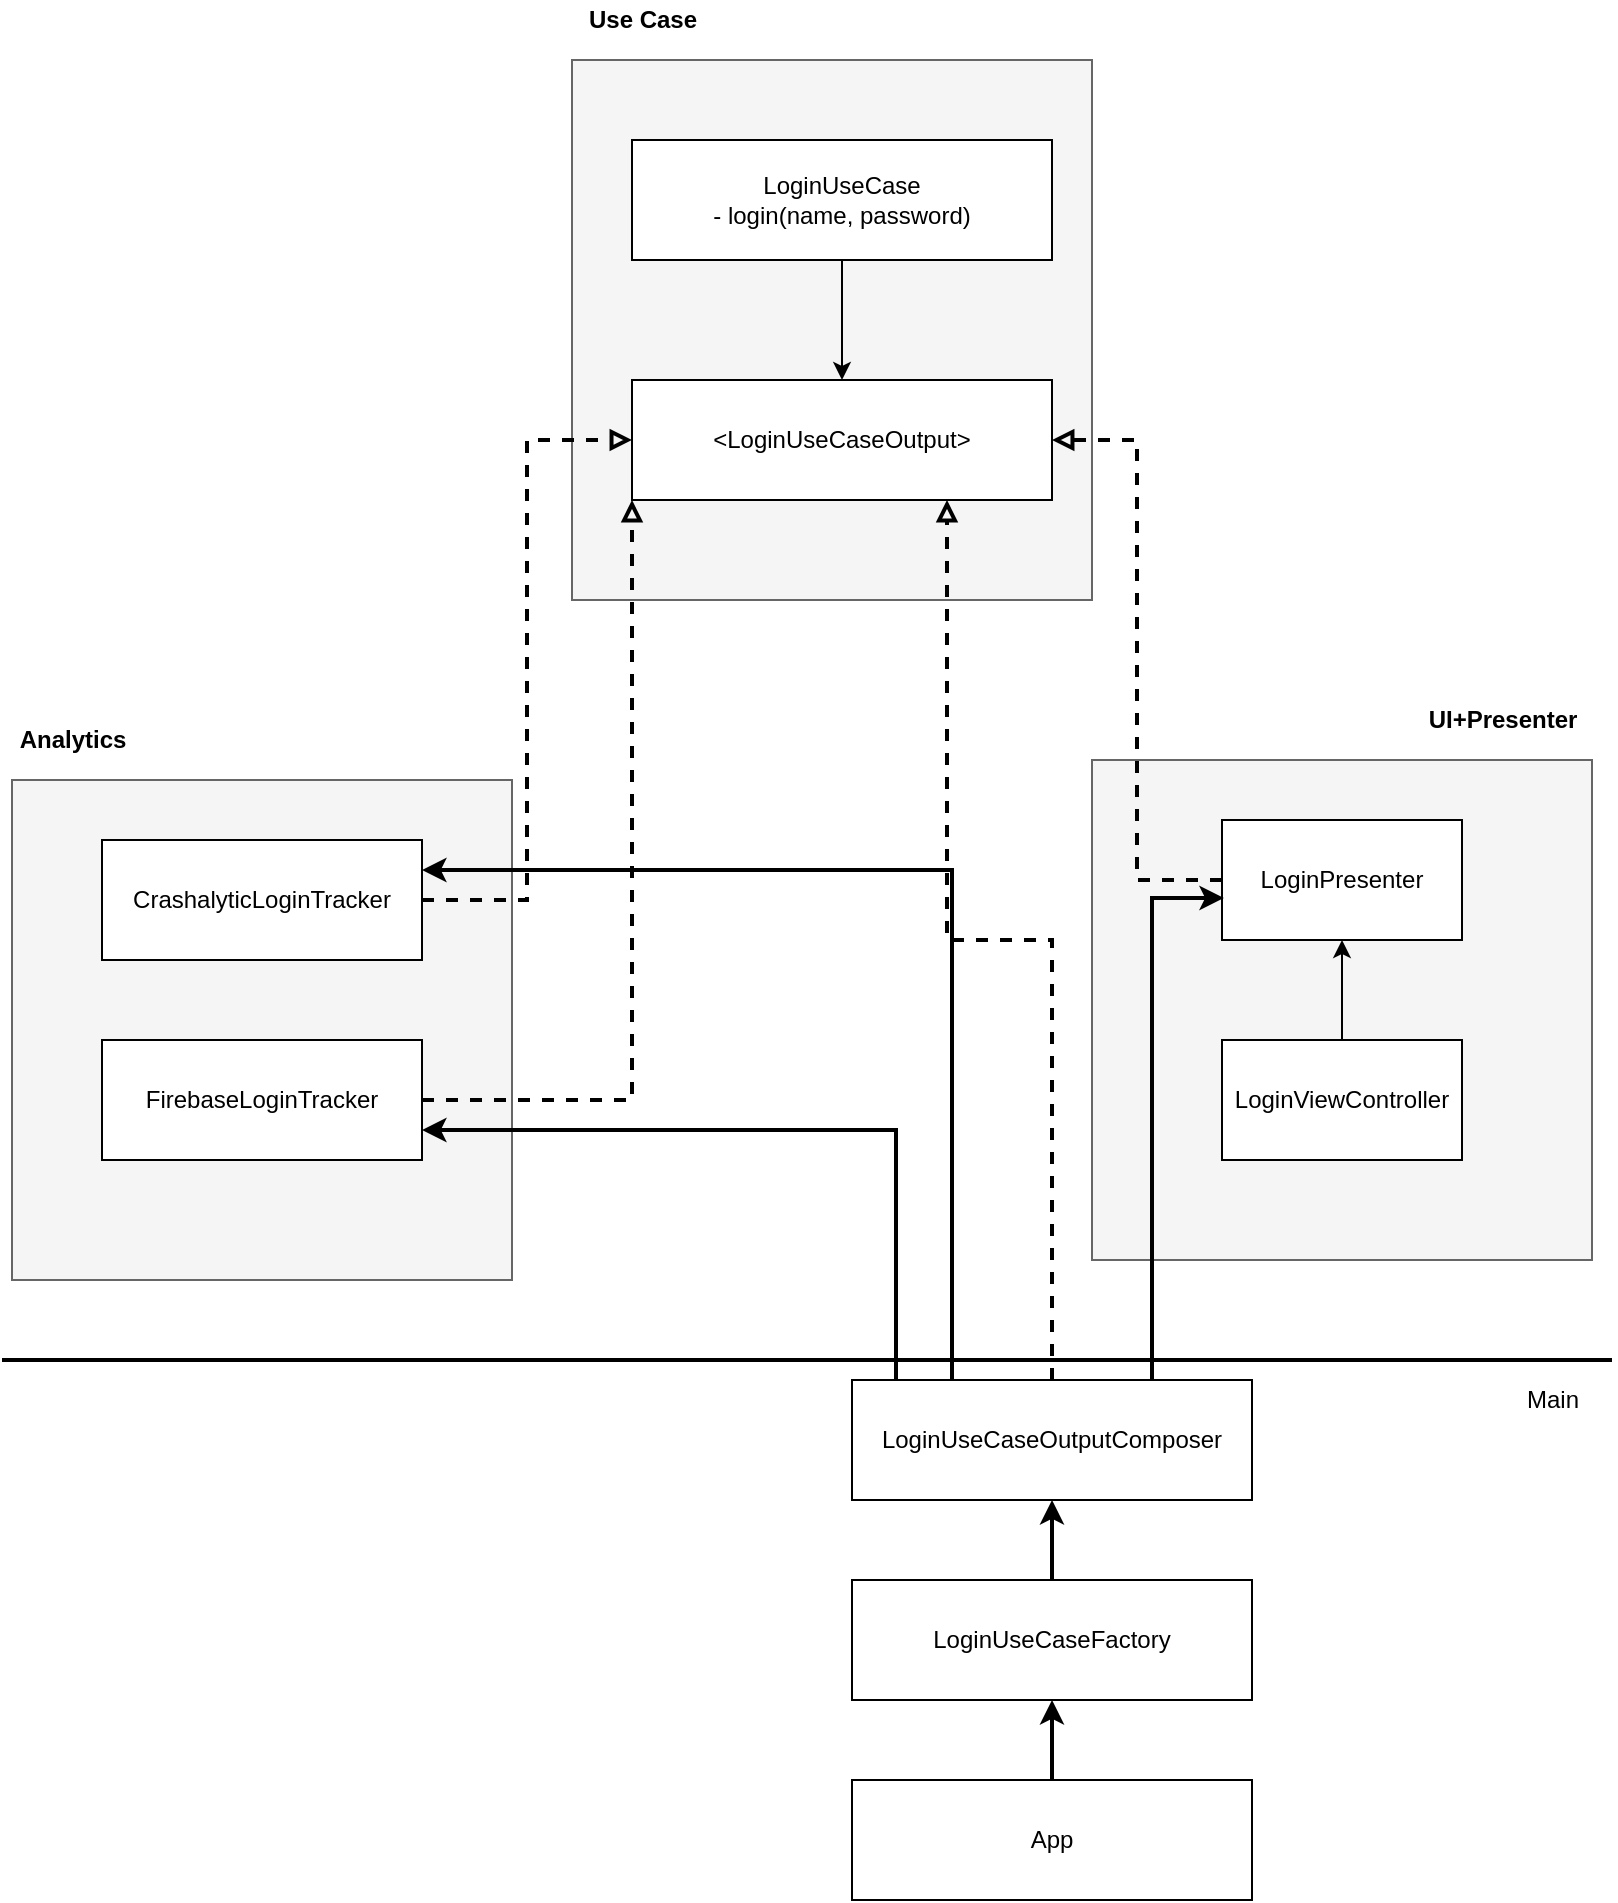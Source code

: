 <mxfile version="16.5.1" type="device"><diagram id="NpmXoWKoEBmKp5BQPSnL" name="Page-1"><mxGraphModel dx="946" dy="600" grid="1" gridSize="10" guides="1" tooltips="1" connect="1" arrows="1" fold="1" page="1" pageScale="1" pageWidth="827" pageHeight="1169" math="0" shadow="0"><root><mxCell id="0"/><mxCell id="1" parent="0"/><mxCell id="Lzv6BiHYfYswRLMzde6l-1" value="" style="rounded=0;whiteSpace=wrap;html=1;fillColor=#f5f5f5;fontColor=#333333;strokeColor=#666666;" vertex="1" parent="1"><mxGeometry x="300" y="70" width="260" height="270" as="geometry"/></mxCell><mxCell id="Lzv6BiHYfYswRLMzde6l-2" value="Use Case" style="text;html=1;align=center;verticalAlign=middle;resizable=0;points=[];autosize=1;strokeColor=none;fillColor=none;fontStyle=1" vertex="1" parent="1"><mxGeometry x="300" y="40" width="70" height="20" as="geometry"/></mxCell><mxCell id="Lzv6BiHYfYswRLMzde6l-5" style="edgeStyle=orthogonalEdgeStyle;rounded=0;orthogonalLoop=1;jettySize=auto;html=1;" edge="1" parent="1" source="Lzv6BiHYfYswRLMzde6l-3" target="Lzv6BiHYfYswRLMzde6l-4"><mxGeometry relative="1" as="geometry"/></mxCell><mxCell id="Lzv6BiHYfYswRLMzde6l-3" value="LoginUseCase&lt;br&gt;- login(name, password)" style="rounded=0;whiteSpace=wrap;html=1;" vertex="1" parent="1"><mxGeometry x="330" y="110" width="210" height="60" as="geometry"/></mxCell><mxCell id="Lzv6BiHYfYswRLMzde6l-4" value="&amp;lt;LoginUseCaseOutput&amp;gt;" style="rounded=0;whiteSpace=wrap;html=1;" vertex="1" parent="1"><mxGeometry x="330" y="230" width="210" height="60" as="geometry"/></mxCell><mxCell id="Lzv6BiHYfYswRLMzde6l-6" value="" style="rounded=0;whiteSpace=wrap;html=1;fillColor=#f5f5f5;fontColor=#333333;strokeColor=#666666;" vertex="1" parent="1"><mxGeometry x="20" y="430" width="250" height="250" as="geometry"/></mxCell><mxCell id="Lzv6BiHYfYswRLMzde6l-7" value="Analytics" style="text;html=1;align=center;verticalAlign=middle;resizable=0;points=[];autosize=1;strokeColor=none;fillColor=none;fontStyle=1" vertex="1" parent="1"><mxGeometry x="15" y="400" width="70" height="20" as="geometry"/></mxCell><mxCell id="Lzv6BiHYfYswRLMzde6l-16" style="edgeStyle=orthogonalEdgeStyle;rounded=0;orthogonalLoop=1;jettySize=auto;html=1;entryX=0;entryY=0.5;entryDx=0;entryDy=0;endArrow=block;endFill=0;dashed=1;strokeWidth=2;" edge="1" parent="1" source="Lzv6BiHYfYswRLMzde6l-8" target="Lzv6BiHYfYswRLMzde6l-4"><mxGeometry relative="1" as="geometry"/></mxCell><mxCell id="Lzv6BiHYfYswRLMzde6l-8" value="CrashalyticLoginTracker" style="rounded=0;whiteSpace=wrap;html=1;" vertex="1" parent="1"><mxGeometry x="65" y="460" width="160" height="60" as="geometry"/></mxCell><mxCell id="Lzv6BiHYfYswRLMzde6l-17" style="edgeStyle=orthogonalEdgeStyle;rounded=0;orthogonalLoop=1;jettySize=auto;html=1;entryX=0;entryY=1;entryDx=0;entryDy=0;dashed=1;endArrow=block;endFill=0;strokeWidth=2;" edge="1" parent="1" source="Lzv6BiHYfYswRLMzde6l-9" target="Lzv6BiHYfYswRLMzde6l-4"><mxGeometry relative="1" as="geometry"/></mxCell><mxCell id="Lzv6BiHYfYswRLMzde6l-9" value="FirebaseLoginTracker" style="rounded=0;whiteSpace=wrap;html=1;" vertex="1" parent="1"><mxGeometry x="65" y="560" width="160" height="60" as="geometry"/></mxCell><mxCell id="Lzv6BiHYfYswRLMzde6l-11" value="" style="rounded=0;whiteSpace=wrap;html=1;fillColor=#f5f5f5;fontColor=#333333;strokeColor=#666666;" vertex="1" parent="1"><mxGeometry x="560" y="420" width="250" height="250" as="geometry"/></mxCell><mxCell id="Lzv6BiHYfYswRLMzde6l-12" value="UI+Presenter" style="text;html=1;align=center;verticalAlign=middle;resizable=0;points=[];autosize=1;strokeColor=none;fillColor=none;fontStyle=1" vertex="1" parent="1"><mxGeometry x="720" y="390" width="90" height="20" as="geometry"/></mxCell><mxCell id="Lzv6BiHYfYswRLMzde6l-18" style="edgeStyle=orthogonalEdgeStyle;rounded=0;orthogonalLoop=1;jettySize=auto;html=1;entryX=1;entryY=0.5;entryDx=0;entryDy=0;dashed=1;endArrow=block;endFill=0;strokeWidth=2;" edge="1" parent="1" source="Lzv6BiHYfYswRLMzde6l-13" target="Lzv6BiHYfYswRLMzde6l-4"><mxGeometry relative="1" as="geometry"/></mxCell><mxCell id="Lzv6BiHYfYswRLMzde6l-13" value="LoginPresenter" style="rounded=0;whiteSpace=wrap;html=1;" vertex="1" parent="1"><mxGeometry x="625" y="450" width="120" height="60" as="geometry"/></mxCell><mxCell id="Lzv6BiHYfYswRLMzde6l-15" style="edgeStyle=orthogonalEdgeStyle;rounded=0;orthogonalLoop=1;jettySize=auto;html=1;entryX=0.5;entryY=1;entryDx=0;entryDy=0;" edge="1" parent="1" source="Lzv6BiHYfYswRLMzde6l-14" target="Lzv6BiHYfYswRLMzde6l-13"><mxGeometry relative="1" as="geometry"/></mxCell><mxCell id="Lzv6BiHYfYswRLMzde6l-14" value="LoginViewController" style="rounded=0;whiteSpace=wrap;html=1;" vertex="1" parent="1"><mxGeometry x="625" y="560" width="120" height="60" as="geometry"/></mxCell><mxCell id="Lzv6BiHYfYswRLMzde6l-21" style="edgeStyle=orthogonalEdgeStyle;rounded=0;orthogonalLoop=1;jettySize=auto;html=1;entryX=0.75;entryY=1;entryDx=0;entryDy=0;dashed=1;endArrow=block;endFill=0;strokeWidth=2;" edge="1" parent="1" source="Lzv6BiHYfYswRLMzde6l-20" target="Lzv6BiHYfYswRLMzde6l-4"><mxGeometry relative="1" as="geometry"/></mxCell><mxCell id="Lzv6BiHYfYswRLMzde6l-22" style="edgeStyle=orthogonalEdgeStyle;rounded=0;orthogonalLoop=1;jettySize=auto;html=1;exitX=0.25;exitY=0;exitDx=0;exitDy=0;entryX=1;entryY=0.25;entryDx=0;entryDy=0;endArrow=classic;endFill=1;strokeWidth=2;" edge="1" parent="1" source="Lzv6BiHYfYswRLMzde6l-20" target="Lzv6BiHYfYswRLMzde6l-8"><mxGeometry relative="1" as="geometry"/></mxCell><mxCell id="Lzv6BiHYfYswRLMzde6l-23" style="edgeStyle=orthogonalEdgeStyle;rounded=0;orthogonalLoop=1;jettySize=auto;html=1;exitX=0.11;exitY=0.017;exitDx=0;exitDy=0;entryX=1;entryY=0.75;entryDx=0;entryDy=0;endArrow=classic;endFill=1;strokeWidth=2;exitPerimeter=0;" edge="1" parent="1" source="Lzv6BiHYfYswRLMzde6l-20" target="Lzv6BiHYfYswRLMzde6l-9"><mxGeometry relative="1" as="geometry"/></mxCell><mxCell id="Lzv6BiHYfYswRLMzde6l-24" style="edgeStyle=orthogonalEdgeStyle;rounded=0;orthogonalLoop=1;jettySize=auto;html=1;exitX=0.75;exitY=0;exitDx=0;exitDy=0;entryX=0.008;entryY=0.65;entryDx=0;entryDy=0;entryPerimeter=0;endArrow=classic;endFill=1;strokeWidth=2;" edge="1" parent="1" source="Lzv6BiHYfYswRLMzde6l-20" target="Lzv6BiHYfYswRLMzde6l-13"><mxGeometry relative="1" as="geometry"/></mxCell><mxCell id="Lzv6BiHYfYswRLMzde6l-20" value="LoginUseCaseOutputComposer" style="whiteSpace=wrap;html=1;" vertex="1" parent="1"><mxGeometry x="440" y="730" width="200" height="60" as="geometry"/></mxCell><mxCell id="Lzv6BiHYfYswRLMzde6l-26" style="edgeStyle=orthogonalEdgeStyle;rounded=0;orthogonalLoop=1;jettySize=auto;html=1;entryX=0.5;entryY=1;entryDx=0;entryDy=0;endArrow=classic;endFill=1;strokeWidth=2;" edge="1" parent="1" source="Lzv6BiHYfYswRLMzde6l-25" target="Lzv6BiHYfYswRLMzde6l-20"><mxGeometry relative="1" as="geometry"/></mxCell><mxCell id="Lzv6BiHYfYswRLMzde6l-25" value="LoginUseCaseFactory" style="whiteSpace=wrap;html=1;" vertex="1" parent="1"><mxGeometry x="440" y="830" width="200" height="60" as="geometry"/></mxCell><mxCell id="Lzv6BiHYfYswRLMzde6l-28" style="edgeStyle=orthogonalEdgeStyle;rounded=0;orthogonalLoop=1;jettySize=auto;html=1;entryX=0.5;entryY=1;entryDx=0;entryDy=0;endArrow=classic;endFill=1;strokeWidth=2;" edge="1" parent="1" source="Lzv6BiHYfYswRLMzde6l-27" target="Lzv6BiHYfYswRLMzde6l-25"><mxGeometry relative="1" as="geometry"/></mxCell><mxCell id="Lzv6BiHYfYswRLMzde6l-27" value="App" style="whiteSpace=wrap;html=1;" vertex="1" parent="1"><mxGeometry x="440" y="930" width="200" height="60" as="geometry"/></mxCell><mxCell id="Lzv6BiHYfYswRLMzde6l-29" value="" style="endArrow=none;html=1;rounded=0;strokeWidth=2;" edge="1" parent="1"><mxGeometry width="50" height="50" relative="1" as="geometry"><mxPoint x="15" y="720" as="sourcePoint"/><mxPoint x="820" y="720" as="targetPoint"/></mxGeometry></mxCell><mxCell id="Lzv6BiHYfYswRLMzde6l-30" value="Main" style="text;html=1;align=center;verticalAlign=middle;resizable=0;points=[];autosize=1;strokeColor=none;fillColor=none;" vertex="1" parent="1"><mxGeometry x="770" y="730" width="40" height="20" as="geometry"/></mxCell></root></mxGraphModel></diagram></mxfile>